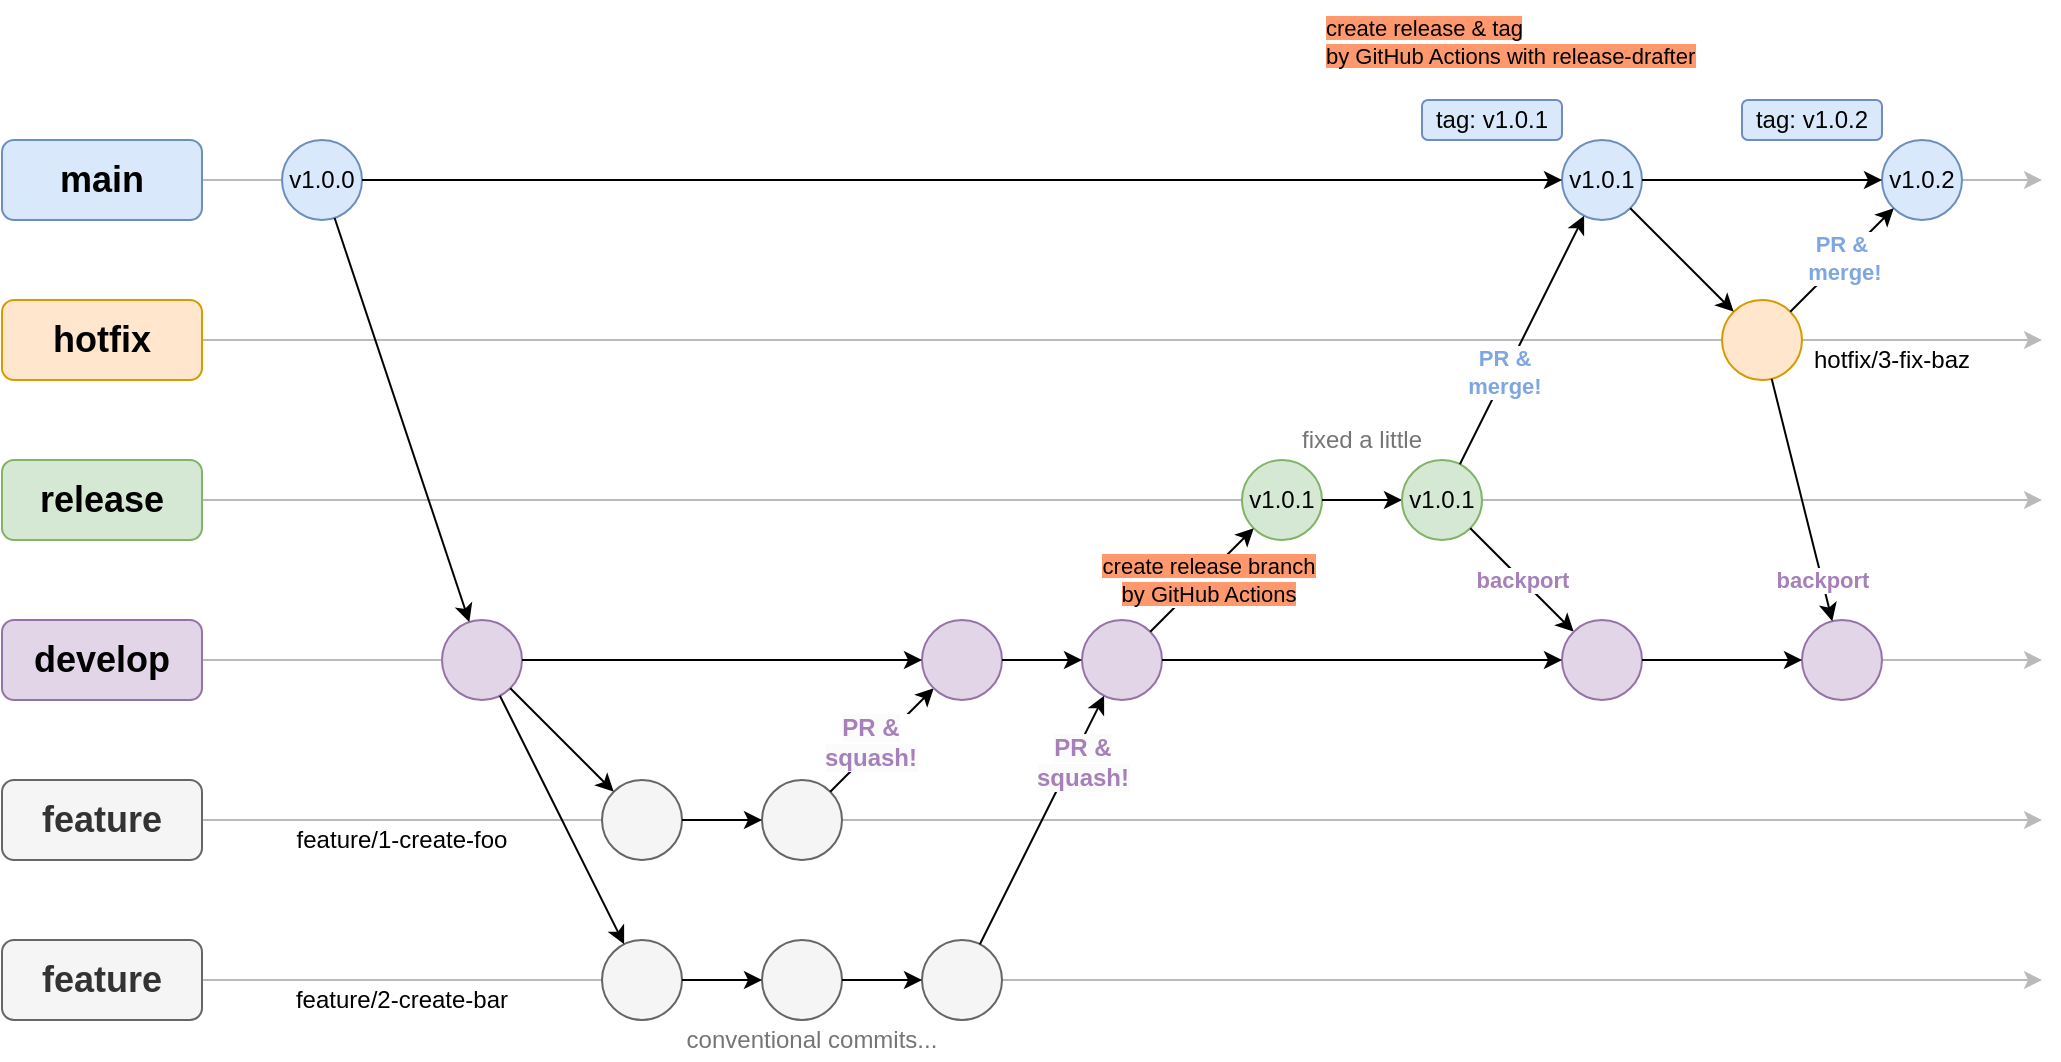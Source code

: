 <mxfile version="26.0.7">
  <diagram name="GitFlow" id="0yEogH7J0cSncR8ntWDI">
    <mxGraphModel dx="1036" dy="756" grid="1" gridSize="10" guides="1" tooltips="1" connect="1" arrows="1" fold="1" page="1" pageScale="1" pageWidth="827" pageHeight="1169" math="0" shadow="0">
      <root>
        <mxCell id="0" />
        <mxCell id="_xijcJxYSTbFtwmoQC8M-3" value="lines" style="" parent="0" />
        <mxCell id="_xijcJxYSTbFtwmoQC8M-4" value="" style="endArrow=classic;html=1;rounded=0;exitX=1;exitY=0.5;exitDx=0;exitDy=0;strokeColor=#BABABA;" edge="1" parent="_xijcJxYSTbFtwmoQC8M-3">
          <mxGeometry width="50" height="50" relative="1" as="geometry">
            <mxPoint x="120" y="100" as="sourcePoint" />
            <mxPoint x="1040" y="100" as="targetPoint" />
          </mxGeometry>
        </mxCell>
        <mxCell id="_xijcJxYSTbFtwmoQC8M-5" value="" style="endArrow=classic;html=1;rounded=0;exitX=1;exitY=0.5;exitDx=0;exitDy=0;strokeColor=#BABABA;" edge="1" parent="_xijcJxYSTbFtwmoQC8M-3">
          <mxGeometry width="50" height="50" relative="1" as="geometry">
            <mxPoint x="120" y="180" as="sourcePoint" />
            <mxPoint x="1040" y="180" as="targetPoint" />
          </mxGeometry>
        </mxCell>
        <mxCell id="_xijcJxYSTbFtwmoQC8M-6" value="" style="endArrow=classic;html=1;rounded=0;exitX=1;exitY=0.5;exitDx=0;exitDy=0;strokeColor=#BABABA;" edge="1" parent="_xijcJxYSTbFtwmoQC8M-3">
          <mxGeometry width="50" height="50" relative="1" as="geometry">
            <mxPoint x="120" y="260" as="sourcePoint" />
            <mxPoint x="1040" y="260" as="targetPoint" />
          </mxGeometry>
        </mxCell>
        <mxCell id="_xijcJxYSTbFtwmoQC8M-7" value="" style="endArrow=classic;html=1;rounded=0;exitX=1;exitY=0.5;exitDx=0;exitDy=0;strokeColor=#BABABA;" edge="1" parent="_xijcJxYSTbFtwmoQC8M-3">
          <mxGeometry width="50" height="50" relative="1" as="geometry">
            <mxPoint x="120" y="340" as="sourcePoint" />
            <mxPoint x="1040" y="340" as="targetPoint" />
          </mxGeometry>
        </mxCell>
        <mxCell id="_xijcJxYSTbFtwmoQC8M-8" value="" style="endArrow=classic;html=1;rounded=0;exitX=1;exitY=0.5;exitDx=0;exitDy=0;strokeColor=#BABABA;" edge="1" parent="_xijcJxYSTbFtwmoQC8M-3">
          <mxGeometry width="50" height="50" relative="1" as="geometry">
            <mxPoint x="120" y="420" as="sourcePoint" />
            <mxPoint x="1040" y="420" as="targetPoint" />
          </mxGeometry>
        </mxCell>
        <mxCell id="_xijcJxYSTbFtwmoQC8M-9" value="" style="endArrow=classic;html=1;rounded=0;exitX=1;exitY=0.5;exitDx=0;exitDy=0;strokeColor=#BABABA;" edge="1" parent="_xijcJxYSTbFtwmoQC8M-3">
          <mxGeometry width="50" height="50" relative="1" as="geometry">
            <mxPoint x="120" y="500" as="sourcePoint" />
            <mxPoint x="1040" y="500" as="targetPoint" />
          </mxGeometry>
        </mxCell>
        <mxCell id="1" value="main" style="" parent="0" />
        <mxCell id="main_label" value="main" style="rounded=1;whiteSpace=wrap;html=1;fillColor=#dae8fc;strokeColor=#6c8ebf;fontSize=18;fontStyle=1;fontFamily=Helvetica;" parent="1" vertex="1">
          <mxGeometry x="20" y="80" width="100" height="40" as="geometry" />
        </mxCell>
        <mxCell id="hotfix_label" value="hotfix" style="rounded=1;whiteSpace=wrap;html=1;fillColor=#ffe6cc;strokeColor=#d79b00;fontSize=18;fontStyle=1;fontFamily=Helvetica;" parent="1" vertex="1">
          <mxGeometry x="20" y="160" width="100" height="40" as="geometry" />
        </mxCell>
        <mxCell id="release_label" value="release" style="rounded=1;whiteSpace=wrap;html=1;fillColor=#d5e8d4;strokeColor=#82b366;fontSize=18;fontStyle=1;fontFamily=Helvetica;" parent="1" vertex="1">
          <mxGeometry x="20" y="240" width="100" height="40" as="geometry" />
        </mxCell>
        <mxCell id="develop_label" value="develop" style="rounded=1;whiteSpace=wrap;html=1;fillColor=#e1d5e7;strokeColor=#9673a6;fontSize=18;fontStyle=1;fontFamily=Helvetica;" parent="1" vertex="1">
          <mxGeometry x="20" y="320" width="100" height="40" as="geometry" />
        </mxCell>
        <mxCell id="feature_label1" value="feature" style="rounded=1;whiteSpace=wrap;html=1;fillColor=#f5f5f5;strokeColor=#666666;fontSize=18;fontStyle=1;fontColor=#333333;fontFamily=Helvetica;" parent="1" vertex="1">
          <mxGeometry x="20" y="400" width="100" height="40" as="geometry" />
        </mxCell>
        <mxCell id="feature_label2" value="feature" style="rounded=1;whiteSpace=wrap;html=1;fillColor=#f5f5f5;strokeColor=#666666;fontSize=18;fontStyle=1;fontColor=#333333;fontFamily=Helvetica;" parent="1" vertex="1">
          <mxGeometry x="20" y="480" width="100" height="40" as="geometry" />
        </mxCell>
        <mxCell id="_xijcJxYSTbFtwmoQC8M-10" value="v1.0.0" style="ellipse;whiteSpace=wrap;html=1;aspect=fixed;fillColor=#dae8fc;strokeColor=#6c8ebf;" vertex="1" parent="1">
          <mxGeometry x="160" y="80" width="40" height="40" as="geometry" />
        </mxCell>
        <mxCell id="_xijcJxYSTbFtwmoQC8M-12" value="" style="ellipse;whiteSpace=wrap;html=1;aspect=fixed;fillColor=#e1d5e7;strokeColor=#9673a6;" vertex="1" parent="1">
          <mxGeometry x="240" y="320" width="40" height="40" as="geometry" />
        </mxCell>
        <mxCell id="_xijcJxYSTbFtwmoQC8M-13" value="" style="ellipse;whiteSpace=wrap;html=1;aspect=fixed;fillColor=#f5f5f5;strokeColor=#666666;fontColor=#333333;" vertex="1" parent="1">
          <mxGeometry x="320" y="400" width="40" height="40" as="geometry" />
        </mxCell>
        <mxCell id="_xijcJxYSTbFtwmoQC8M-14" value="" style="ellipse;whiteSpace=wrap;html=1;aspect=fixed;fillColor=#f5f5f5;strokeColor=#666666;fontColor=#333333;" vertex="1" parent="1">
          <mxGeometry x="320" y="480" width="40" height="40" as="geometry" />
        </mxCell>
        <mxCell id="_xijcJxYSTbFtwmoQC8M-15" value="" style="endArrow=classic;html=1;rounded=0;" edge="1" parent="1" source="_xijcJxYSTbFtwmoQC8M-10" target="_xijcJxYSTbFtwmoQC8M-12">
          <mxGeometry width="50" height="50" relative="1" as="geometry">
            <mxPoint x="320" y="340" as="sourcePoint" />
            <mxPoint x="370" y="290" as="targetPoint" />
          </mxGeometry>
        </mxCell>
        <mxCell id="_xijcJxYSTbFtwmoQC8M-16" value="" style="endArrow=classic;html=1;rounded=0;" edge="1" parent="1" source="_xijcJxYSTbFtwmoQC8M-12" target="_xijcJxYSTbFtwmoQC8M-13">
          <mxGeometry width="50" height="50" relative="1" as="geometry">
            <mxPoint x="193" y="130" as="sourcePoint" />
            <mxPoint x="227" y="330" as="targetPoint" />
          </mxGeometry>
        </mxCell>
        <mxCell id="_xijcJxYSTbFtwmoQC8M-17" value="" style="endArrow=classic;html=1;rounded=0;" edge="1" parent="1" source="_xijcJxYSTbFtwmoQC8M-12" target="_xijcJxYSTbFtwmoQC8M-14">
          <mxGeometry width="50" height="50" relative="1" as="geometry">
            <mxPoint x="239" y="368" as="sourcePoint" />
            <mxPoint x="261" y="412" as="targetPoint" />
          </mxGeometry>
        </mxCell>
        <mxCell id="_xijcJxYSTbFtwmoQC8M-18" value="" style="ellipse;whiteSpace=wrap;html=1;aspect=fixed;fillColor=#f5f5f5;strokeColor=#666666;fontColor=#333333;" vertex="1" parent="1">
          <mxGeometry x="400" y="400" width="40" height="40" as="geometry" />
        </mxCell>
        <mxCell id="_xijcJxYSTbFtwmoQC8M-19" value="" style="ellipse;whiteSpace=wrap;html=1;aspect=fixed;fillColor=#f5f5f5;strokeColor=#666666;fontColor=#333333;" vertex="1" parent="1">
          <mxGeometry x="480" y="480" width="40" height="40" as="geometry" />
        </mxCell>
        <mxCell id="_xijcJxYSTbFtwmoQC8M-20" value="" style="ellipse;whiteSpace=wrap;html=1;aspect=fixed;fillColor=#f5f5f5;strokeColor=#666666;fontColor=#333333;" vertex="1" parent="1">
          <mxGeometry x="400" y="480" width="40" height="40" as="geometry" />
        </mxCell>
        <mxCell id="_xijcJxYSTbFtwmoQC8M-22" value="" style="ellipse;whiteSpace=wrap;html=1;aspect=fixed;fillColor=#e1d5e7;strokeColor=#9673a6;" vertex="1" parent="1">
          <mxGeometry x="560" y="320" width="40" height="40" as="geometry" />
        </mxCell>
        <mxCell id="_xijcJxYSTbFtwmoQC8M-23" value="" style="endArrow=classic;html=1;rounded=0;" edge="1" parent="1" source="_xijcJxYSTbFtwmoQC8M-13" target="_xijcJxYSTbFtwmoQC8M-18">
          <mxGeometry width="50" height="50" relative="1" as="geometry">
            <mxPoint x="440" y="320" as="sourcePoint" />
            <mxPoint x="490" y="270" as="targetPoint" />
          </mxGeometry>
        </mxCell>
        <mxCell id="_xijcJxYSTbFtwmoQC8M-24" value="" style="endArrow=classic;html=1;rounded=0;" edge="1" parent="1" source="_xijcJxYSTbFtwmoQC8M-14" target="_xijcJxYSTbFtwmoQC8M-20">
          <mxGeometry width="50" height="50" relative="1" as="geometry">
            <mxPoint x="370" y="430" as="sourcePoint" />
            <mxPoint x="410" y="430" as="targetPoint" />
          </mxGeometry>
        </mxCell>
        <mxCell id="_xijcJxYSTbFtwmoQC8M-25" value="" style="endArrow=classic;html=1;rounded=0;" edge="1" parent="1" source="_xijcJxYSTbFtwmoQC8M-20" target="_xijcJxYSTbFtwmoQC8M-19">
          <mxGeometry width="50" height="50" relative="1" as="geometry">
            <mxPoint x="430" y="500" as="sourcePoint" />
            <mxPoint x="410" y="510" as="targetPoint" />
          </mxGeometry>
        </mxCell>
        <mxCell id="_xijcJxYSTbFtwmoQC8M-26" value="" style="endArrow=classic;html=1;rounded=0;" edge="1" parent="1" source="_xijcJxYSTbFtwmoQC8M-19" target="_xijcJxYSTbFtwmoQC8M-22">
          <mxGeometry width="50" height="50" relative="1" as="geometry">
            <mxPoint x="450" y="510" as="sourcePoint" />
            <mxPoint x="490" y="510" as="targetPoint" />
          </mxGeometry>
        </mxCell>
        <mxCell id="_xijcJxYSTbFtwmoQC8M-53" value="&lt;span style=&quot;color: rgb(166, 128, 184); font-size: 12px; font-weight: 700; text-wrap: wrap; background-color: rgb(251, 251, 251);&quot;&gt;PR &amp;amp; squash!&lt;/span&gt;" style="edgeLabel;html=1;align=center;verticalAlign=middle;resizable=0;points=[];" vertex="1" connectable="0" parent="_xijcJxYSTbFtwmoQC8M-26">
          <mxGeometry x="-0.285" y="1" relative="1" as="geometry">
            <mxPoint x="30" y="-47" as="offset" />
          </mxGeometry>
        </mxCell>
        <mxCell id="_xijcJxYSTbFtwmoQC8M-27" value="" style="endArrow=classic;html=1;rounded=0;entryX=0;entryY=1;entryDx=0;entryDy=0;" edge="1" parent="1" source="_xijcJxYSTbFtwmoQC8M-18" target="_xijcJxYSTbFtwmoQC8M-28">
          <mxGeometry width="50" height="50" relative="1" as="geometry">
            <mxPoint x="519" y="492" as="sourcePoint" />
            <mxPoint x="470" y="360" as="targetPoint" />
          </mxGeometry>
        </mxCell>
        <mxCell id="_xijcJxYSTbFtwmoQC8M-54" value="&lt;span style=&quot;color: rgb(166, 128, 184); font-size: 12px; font-weight: 700; text-wrap: wrap; background-color: rgb(251, 251, 251);&quot;&gt;PR &amp;amp; squash!&lt;/span&gt;" style="edgeLabel;html=1;align=center;verticalAlign=middle;resizable=0;points=[];" vertex="1" connectable="0" parent="_xijcJxYSTbFtwmoQC8M-27">
          <mxGeometry x="-0.205" relative="1" as="geometry">
            <mxPoint x="-1" y="-5" as="offset" />
          </mxGeometry>
        </mxCell>
        <mxCell id="_xijcJxYSTbFtwmoQC8M-28" value="" style="ellipse;whiteSpace=wrap;html=1;aspect=fixed;fillColor=#e1d5e7;strokeColor=#9673a6;" vertex="1" parent="1">
          <mxGeometry x="480" y="320" width="40" height="40" as="geometry" />
        </mxCell>
        <mxCell id="_xijcJxYSTbFtwmoQC8M-29" value="" style="endArrow=classic;html=1;rounded=0;" edge="1" parent="1" source="_xijcJxYSTbFtwmoQC8M-28" target="_xijcJxYSTbFtwmoQC8M-22">
          <mxGeometry width="50" height="50" relative="1" as="geometry">
            <mxPoint x="519" y="492" as="sourcePoint" />
            <mxPoint x="581" y="368" as="targetPoint" />
          </mxGeometry>
        </mxCell>
        <mxCell id="_xijcJxYSTbFtwmoQC8M-30" value="v1.0.1" style="ellipse;whiteSpace=wrap;html=1;aspect=fixed;fillColor=#d5e8d4;strokeColor=#82b366;" vertex="1" parent="1">
          <mxGeometry x="640" y="240" width="40" height="40" as="geometry" />
        </mxCell>
        <mxCell id="_xijcJxYSTbFtwmoQC8M-31" value="" style="endArrow=classic;html=1;rounded=0;" edge="1" parent="1" source="_xijcJxYSTbFtwmoQC8M-30" target="_xijcJxYSTbFtwmoQC8M-32">
          <mxGeometry width="50" height="50" relative="1" as="geometry">
            <mxPoint x="519" y="492" as="sourcePoint" />
            <mxPoint x="581" y="368" as="targetPoint" />
          </mxGeometry>
        </mxCell>
        <mxCell id="_xijcJxYSTbFtwmoQC8M-32" value="v1.0.1" style="ellipse;whiteSpace=wrap;html=1;aspect=fixed;fillColor=#d5e8d4;strokeColor=#82b366;" vertex="1" parent="1">
          <mxGeometry x="720" y="240" width="40" height="40" as="geometry" />
        </mxCell>
        <mxCell id="_xijcJxYSTbFtwmoQC8M-33" value="" style="endArrow=classic;html=1;rounded=0;" edge="1" parent="1" source="_xijcJxYSTbFtwmoQC8M-22" target="_xijcJxYSTbFtwmoQC8M-30">
          <mxGeometry width="50" height="50" relative="1" as="geometry">
            <mxPoint x="690" y="270" as="sourcePoint" />
            <mxPoint x="730" y="270" as="targetPoint" />
          </mxGeometry>
        </mxCell>
        <mxCell id="_xijcJxYSTbFtwmoQC8M-61" value="&lt;font style=&quot;color: rgb(0, 0, 0); background-color: rgb(255, 153, 109);&quot;&gt;create release branch&lt;br&gt;by GitHub Actions&lt;/font&gt;" style="edgeLabel;html=1;align=center;verticalAlign=middle;resizable=0;points=[];" vertex="1" connectable="0" parent="_xijcJxYSTbFtwmoQC8M-33">
          <mxGeometry x="0.128" y="1" relative="1" as="geometry">
            <mxPoint y="4" as="offset" />
          </mxGeometry>
        </mxCell>
        <mxCell id="_xijcJxYSTbFtwmoQC8M-34" value="v1.0.1" style="ellipse;whiteSpace=wrap;html=1;aspect=fixed;fillColor=#dae8fc;strokeColor=#6c8ebf;" vertex="1" parent="1">
          <mxGeometry x="800" y="80" width="40" height="40" as="geometry" />
        </mxCell>
        <mxCell id="_xijcJxYSTbFtwmoQC8M-35" value="" style="ellipse;whiteSpace=wrap;html=1;aspect=fixed;fillColor=#ffe6cc;strokeColor=#d79b00;" vertex="1" parent="1">
          <mxGeometry x="880" y="160" width="40" height="40" as="geometry" />
        </mxCell>
        <mxCell id="_xijcJxYSTbFtwmoQC8M-36" value="v1.0.2" style="ellipse;whiteSpace=wrap;html=1;aspect=fixed;fillColor=#dae8fc;strokeColor=#6c8ebf;" vertex="1" parent="1">
          <mxGeometry x="960" y="80" width="40" height="40" as="geometry" />
        </mxCell>
        <mxCell id="_xijcJxYSTbFtwmoQC8M-37" value="" style="ellipse;whiteSpace=wrap;html=1;aspect=fixed;fillColor=#e1d5e7;strokeColor=#9673a6;" vertex="1" parent="1">
          <mxGeometry x="920" y="320" width="40" height="40" as="geometry" />
        </mxCell>
        <mxCell id="_xijcJxYSTbFtwmoQC8M-38" value="" style="endArrow=classic;html=1;rounded=0;" edge="1" parent="1" source="_xijcJxYSTbFtwmoQC8M-32" target="_xijcJxYSTbFtwmoQC8M-34">
          <mxGeometry width="50" height="50" relative="1" as="geometry">
            <mxPoint x="604" y="336" as="sourcePoint" />
            <mxPoint x="656" y="284" as="targetPoint" />
          </mxGeometry>
        </mxCell>
        <mxCell id="_xijcJxYSTbFtwmoQC8M-59" value="&lt;span style=&quot;font-family: Arial, sans-serif; text-align: start; text-wrap: wrap;&quot;&gt;&lt;b&gt;PR &amp;amp; merge!&lt;/b&gt;&lt;/span&gt;" style="edgeLabel;html=1;align=center;verticalAlign=middle;resizable=0;points=[];fontColor=#7EA6E0;" vertex="1" connectable="0" parent="_xijcJxYSTbFtwmoQC8M-38">
          <mxGeometry x="-0.256" y="1" relative="1" as="geometry">
            <mxPoint as="offset" />
          </mxGeometry>
        </mxCell>
        <mxCell id="_xijcJxYSTbFtwmoQC8M-39" value="" style="endArrow=classic;html=1;rounded=0;" edge="1" parent="1" source="_xijcJxYSTbFtwmoQC8M-34" target="_xijcJxYSTbFtwmoQC8M-35">
          <mxGeometry width="50" height="50" relative="1" as="geometry">
            <mxPoint x="759" y="252" as="sourcePoint" />
            <mxPoint x="821" y="128" as="targetPoint" />
          </mxGeometry>
        </mxCell>
        <mxCell id="_xijcJxYSTbFtwmoQC8M-40" value="" style="endArrow=classic;html=1;rounded=0;" edge="1" parent="1" source="_xijcJxYSTbFtwmoQC8M-35" target="_xijcJxYSTbFtwmoQC8M-37">
          <mxGeometry width="50" height="50" relative="1" as="geometry">
            <mxPoint x="844" y="124" as="sourcePoint" />
            <mxPoint x="896" y="176" as="targetPoint" />
          </mxGeometry>
        </mxCell>
        <mxCell id="_xijcJxYSTbFtwmoQC8M-57" value="&lt;span style=&quot;color: rgb(166, 128, 184); font-family: Arial, sans-serif; font-weight: 700; text-align: start; text-wrap: wrap;&quot;&gt;backport&lt;/span&gt;" style="edgeLabel;html=1;align=center;verticalAlign=middle;resizable=0;points=[];" vertex="1" connectable="0" parent="_xijcJxYSTbFtwmoQC8M-40">
          <mxGeometry x="0.306" y="-1" relative="1" as="geometry">
            <mxPoint x="6" y="21" as="offset" />
          </mxGeometry>
        </mxCell>
        <mxCell id="_xijcJxYSTbFtwmoQC8M-41" value="" style="endArrow=classic;html=1;rounded=0;" edge="1" parent="1" source="_xijcJxYSTbFtwmoQC8M-35" target="_xijcJxYSTbFtwmoQC8M-36">
          <mxGeometry width="50" height="50" relative="1" as="geometry">
            <mxPoint x="924" y="176" as="sourcePoint" />
            <mxPoint x="976" y="124" as="targetPoint" />
          </mxGeometry>
        </mxCell>
        <mxCell id="_xijcJxYSTbFtwmoQC8M-60" value="&lt;b style=&quot;font-family: Arial, sans-serif; text-align: start; text-wrap: wrap;&quot;&gt;PR &amp;amp;&amp;nbsp;&lt;/b&gt;&lt;div&gt;&lt;b style=&quot;font-family: Arial, sans-serif; text-align: start; text-wrap: wrap;&quot;&gt;merge!&lt;/b&gt;&lt;/div&gt;" style="edgeLabel;html=1;align=center;verticalAlign=middle;resizable=0;points=[];fontColor=#7EA6E0;" vertex="1" connectable="0" parent="_xijcJxYSTbFtwmoQC8M-41">
          <mxGeometry x="0.039" relative="1" as="geometry">
            <mxPoint as="offset" />
          </mxGeometry>
        </mxCell>
        <mxCell id="_xijcJxYSTbFtwmoQC8M-42" value="" style="endArrow=classic;html=1;rounded=0;" edge="1" parent="1" source="_xijcJxYSTbFtwmoQC8M-32" target="_xijcJxYSTbFtwmoQC8M-43">
          <mxGeometry width="50" height="50" relative="1" as="geometry">
            <mxPoint x="915" y="209" as="sourcePoint" />
            <mxPoint x="790" y="300" as="targetPoint" />
          </mxGeometry>
        </mxCell>
        <mxCell id="_xijcJxYSTbFtwmoQC8M-55" value="&lt;span style=&quot;color: rgb(166, 128, 184); font-family: Arial, sans-serif; font-weight: 700; text-align: start; text-wrap: wrap;&quot;&gt;backport&lt;/span&gt;" style="edgeLabel;html=1;align=center;verticalAlign=middle;resizable=0;points=[];" vertex="1" connectable="0" parent="_xijcJxYSTbFtwmoQC8M-42">
          <mxGeometry x="-0.549" relative="1" as="geometry">
            <mxPoint x="14" y="14" as="offset" />
          </mxGeometry>
        </mxCell>
        <mxCell id="_xijcJxYSTbFtwmoQC8M-43" value="" style="ellipse;whiteSpace=wrap;html=1;aspect=fixed;fillColor=#e1d5e7;strokeColor=#9673a6;" vertex="1" parent="1">
          <mxGeometry x="800" y="320" width="40" height="40" as="geometry" />
        </mxCell>
        <mxCell id="_xijcJxYSTbFtwmoQC8M-44" value="" style="endArrow=classic;html=1;rounded=0;" edge="1" parent="1" source="_xijcJxYSTbFtwmoQC8M-34" target="_xijcJxYSTbFtwmoQC8M-36">
          <mxGeometry width="50" height="50" relative="1" as="geometry">
            <mxPoint x="924" y="176" as="sourcePoint" />
            <mxPoint x="976" y="124" as="targetPoint" />
          </mxGeometry>
        </mxCell>
        <mxCell id="_xijcJxYSTbFtwmoQC8M-45" value="" style="endArrow=classic;html=1;rounded=0;" edge="1" parent="1" source="_xijcJxYSTbFtwmoQC8M-10" target="_xijcJxYSTbFtwmoQC8M-34">
          <mxGeometry width="50" height="50" relative="1" as="geometry">
            <mxPoint x="850" y="110" as="sourcePoint" />
            <mxPoint x="970" y="110" as="targetPoint" />
          </mxGeometry>
        </mxCell>
        <mxCell id="_xijcJxYSTbFtwmoQC8M-68" value="tag: v1.0.1" style="rounded=1;whiteSpace=wrap;html=1;fillColor=#dae8fc;strokeColor=#6c8ebf;" vertex="1" parent="1">
          <mxGeometry x="730" y="60" width="70" height="20" as="geometry" />
        </mxCell>
        <mxCell id="_xijcJxYSTbFtwmoQC8M-69" value="&lt;span style=&quot;forced-color-adjust: none; color: rgb(0, 0, 0); font-family: Helvetica; font-size: 11px; font-style: normal; font-variant-ligatures: normal; font-variant-caps: normal; letter-spacing: normal; orphans: 2; text-align: center; text-indent: 0px; text-transform: none; widows: 2; word-spacing: 0px; -webkit-text-stroke-width: 0px; white-space: nowrap; text-decoration-thickness: initial; text-decoration-style: initial; text-decoration-color: initial;&quot;&gt;&lt;font style=&quot;forced-color-adjust: none; color: rgb(0, 0, 0); background-color: rgb(255, 153, 109);&quot;&gt;create release &amp;amp; tag&lt;br style=&quot;forced-color-adjust: none;&quot;&gt;by GitHub Actions with release-drafter&lt;/font&gt;&lt;/span&gt;" style="text;whiteSpace=wrap;html=1;" vertex="1" parent="1">
          <mxGeometry x="680" y="10" width="123" height="40" as="geometry" />
        </mxCell>
        <mxCell id="_xijcJxYSTbFtwmoQC8M-70" value="feature/1-create-foo" style="text;html=1;align=center;verticalAlign=middle;whiteSpace=wrap;rounded=0;" vertex="1" parent="1">
          <mxGeometry x="160" y="420" width="120" height="20" as="geometry" />
        </mxCell>
        <mxCell id="_xijcJxYSTbFtwmoQC8M-71" value="feature/2-create-bar" style="text;html=1;align=center;verticalAlign=middle;whiteSpace=wrap;rounded=0;" vertex="1" parent="1">
          <mxGeometry x="160" y="500" width="120" height="20" as="geometry" />
        </mxCell>
        <mxCell id="_xijcJxYSTbFtwmoQC8M-72" value="conventional commits..." style="text;html=1;align=center;verticalAlign=middle;whiteSpace=wrap;rounded=0;fontColor=#757575;" vertex="1" parent="1">
          <mxGeometry x="350" y="520" width="150" height="20" as="geometry" />
        </mxCell>
        <mxCell id="_xijcJxYSTbFtwmoQC8M-73" value="tag: v1.0.2" style="rounded=1;whiteSpace=wrap;html=1;fillColor=#dae8fc;strokeColor=#6c8ebf;" vertex="1" parent="1">
          <mxGeometry x="890" y="60" width="70" height="20" as="geometry" />
        </mxCell>
        <mxCell id="_xijcJxYSTbFtwmoQC8M-74" value="fixed a little" style="text;html=1;align=center;verticalAlign=middle;whiteSpace=wrap;rounded=0;fontColor=#757575;" vertex="1" parent="1">
          <mxGeometry x="660" y="220" width="80" height="20" as="geometry" />
        </mxCell>
        <mxCell id="_xijcJxYSTbFtwmoQC8M-75" value="" style="endArrow=classic;html=1;rounded=0;" edge="1" parent="1" source="_xijcJxYSTbFtwmoQC8M-22" target="_xijcJxYSTbFtwmoQC8M-43">
          <mxGeometry width="50" height="50" relative="1" as="geometry">
            <mxPoint x="210" y="110" as="sourcePoint" />
            <mxPoint x="810" y="110" as="targetPoint" />
          </mxGeometry>
        </mxCell>
        <mxCell id="_xijcJxYSTbFtwmoQC8M-76" value="" style="endArrow=classic;html=1;rounded=0;" edge="1" parent="1" source="_xijcJxYSTbFtwmoQC8M-12" target="_xijcJxYSTbFtwmoQC8M-28">
          <mxGeometry width="50" height="50" relative="1" as="geometry">
            <mxPoint x="610" y="350" as="sourcePoint" />
            <mxPoint x="810" y="350" as="targetPoint" />
          </mxGeometry>
        </mxCell>
        <mxCell id="_xijcJxYSTbFtwmoQC8M-77" value="" style="endArrow=classic;html=1;rounded=0;" edge="1" parent="1" source="_xijcJxYSTbFtwmoQC8M-43" target="_xijcJxYSTbFtwmoQC8M-37">
          <mxGeometry width="50" height="50" relative="1" as="geometry">
            <mxPoint x="610" y="350" as="sourcePoint" />
            <mxPoint x="810" y="350" as="targetPoint" />
          </mxGeometry>
        </mxCell>
        <mxCell id="_xijcJxYSTbFtwmoQC8M-79" value="hotfix/3-fix-baz" style="text;html=1;align=center;verticalAlign=middle;whiteSpace=wrap;rounded=0;" vertex="1" parent="1">
          <mxGeometry x="920" y="180" width="90" height="20" as="geometry" />
        </mxCell>
      </root>
    </mxGraphModel>
  </diagram>
</mxfile>
